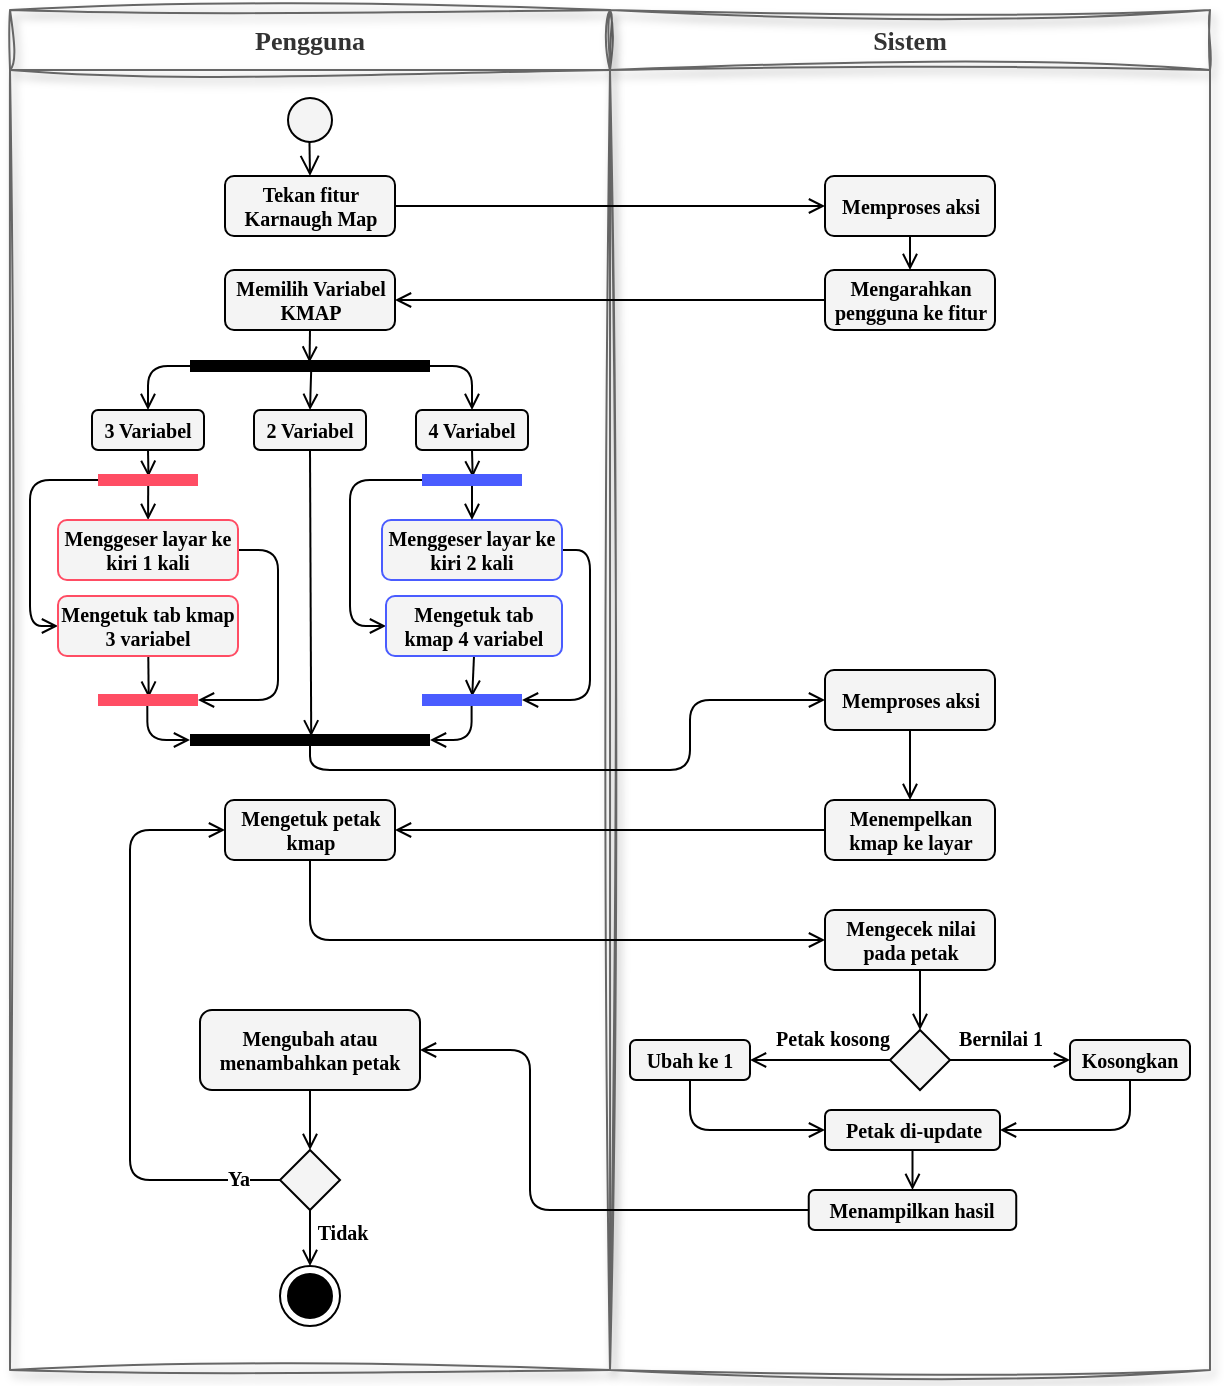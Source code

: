 <mxfile version="21.6.2" type="github">
  <diagram name="Page-1" id="-nZ-POJCJtAreAiVzef5">
    <mxGraphModel dx="934" dy="561" grid="1" gridSize="10" guides="1" tooltips="1" connect="1" arrows="1" fold="1" page="1" pageScale="1" pageWidth="850" pageHeight="1100" math="0" shadow="0">
      <root>
        <mxCell id="0" />
        <mxCell id="1" parent="0" />
        <mxCell id="jRN0X2SPoFClaqLHsVGo-1" value="Pengguna" style="swimlane;whiteSpace=wrap;html=1;fontFamily=Ubuntu;fontSource=https%3A%2F%2Ffonts.googleapis.com%2Fcss%3Ffamily%3DUbuntu;rounded=0;swimlaneFillColor=none;glass=0;shadow=1;fillColor=none;fontColor=#333333;strokeColor=#666666;sketch=1;curveFitting=1;jiggle=2;startSize=30;fontSize=13;" vertex="1" parent="1">
          <mxGeometry x="180" y="120" width="300" height="680" as="geometry" />
        </mxCell>
        <mxCell id="jRN0X2SPoFClaqLHsVGo-2" value="" style="ellipse;html=1;shape=startState;fillColor=#f4f4f4;strokeColor=#000;strokeWidth=1;fillStyle=auto;fontColor=#595959;" vertex="1" parent="jRN0X2SPoFClaqLHsVGo-1">
          <mxGeometry x="135" y="40" width="30" height="30" as="geometry" />
        </mxCell>
        <mxCell id="jRN0X2SPoFClaqLHsVGo-3" value="" style="html=1;verticalAlign=bottom;endArrow=open;endSize=8;strokeColor=#000;rounded=0;strokeWidth=1;fillColor=#eeeeee;exitX=0.491;exitY=0.867;exitDx=0;exitDy=0;exitPerimeter=0;entryX=0.5;entryY=0;entryDx=0;entryDy=0;fontColor=#333333;" edge="1" parent="jRN0X2SPoFClaqLHsVGo-1" source="jRN0X2SPoFClaqLHsVGo-2" target="jRN0X2SPoFClaqLHsVGo-4">
          <mxGeometry relative="1" as="geometry">
            <mxPoint x="100" y="90" as="targetPoint" />
          </mxGeometry>
        </mxCell>
        <mxCell id="jRN0X2SPoFClaqLHsVGo-4" value="Tekan fitur Karnaugh Map" style="rounded=1;whiteSpace=wrap;html=1;fillColor=#f4f4f4;strokeColor=#000;fontFamily=Ubuntu;fontSource=https%3A%2F%2Ffonts.googleapis.com%2Fcss%3Ffamily%3DUbuntu;fontSize=10;fontColor=#000;fontStyle=1" vertex="1" parent="jRN0X2SPoFClaqLHsVGo-1">
          <mxGeometry x="107.5" y="83" width="85" height="30" as="geometry" />
        </mxCell>
        <mxCell id="jRN0X2SPoFClaqLHsVGo-5" style="rounded=0;orthogonalLoop=1;jettySize=auto;html=1;exitX=0.5;exitY=1;exitDx=0;exitDy=0;entryX=0.498;entryY=0.33;entryDx=0;entryDy=0;entryPerimeter=0;endArrow=open;endFill=0;strokeColor=#000;" edge="1" parent="jRN0X2SPoFClaqLHsVGo-1" source="jRN0X2SPoFClaqLHsVGo-6" target="jRN0X2SPoFClaqLHsVGo-10">
          <mxGeometry relative="1" as="geometry">
            <mxPoint x="110" y="180" as="targetPoint" />
          </mxGeometry>
        </mxCell>
        <mxCell id="jRN0X2SPoFClaqLHsVGo-6" value="Memilih Variabel KMAP" style="rounded=1;whiteSpace=wrap;html=1;fillColor=#f4f4f4;strokeColor=#000;fontFamily=Ubuntu;fontSource=https%3A%2F%2Ffonts.googleapis.com%2Fcss%3Ffamily%3DUbuntu;fontSize=10;fontColor=#000;fontStyle=1" vertex="1" parent="jRN0X2SPoFClaqLHsVGo-1">
          <mxGeometry x="107.5" y="130" width="85" height="30" as="geometry" />
        </mxCell>
        <mxCell id="jRN0X2SPoFClaqLHsVGo-7" style="edgeStyle=orthogonalEdgeStyle;rounded=1;orthogonalLoop=1;jettySize=auto;html=1;exitX=0;exitY=0.5;exitDx=0;exitDy=0;exitPerimeter=0;entryX=0.5;entryY=0;entryDx=0;entryDy=0;strokeColor=#000;endArrow=open;endFill=0;" edge="1" parent="jRN0X2SPoFClaqLHsVGo-1" source="jRN0X2SPoFClaqLHsVGo-10" target="jRN0X2SPoFClaqLHsVGo-12">
          <mxGeometry relative="1" as="geometry" />
        </mxCell>
        <mxCell id="jRN0X2SPoFClaqLHsVGo-8" style="edgeStyle=orthogonalEdgeStyle;rounded=1;orthogonalLoop=1;jettySize=auto;html=1;exitX=1;exitY=0.5;exitDx=0;exitDy=0;exitPerimeter=0;entryX=0.5;entryY=0;entryDx=0;entryDy=0;strokeColor=#000;endArrow=open;endFill=0;" edge="1" parent="jRN0X2SPoFClaqLHsVGo-1" source="jRN0X2SPoFClaqLHsVGo-10" target="jRN0X2SPoFClaqLHsVGo-16">
          <mxGeometry relative="1" as="geometry" />
        </mxCell>
        <mxCell id="jRN0X2SPoFClaqLHsVGo-9" style="rounded=0;orthogonalLoop=1;jettySize=auto;html=1;entryX=0.5;entryY=0;entryDx=0;entryDy=0;strokeColor=#000;endArrow=open;endFill=0;exitX=0.505;exitY=0.685;exitDx=0;exitDy=0;exitPerimeter=0;" edge="1" parent="jRN0X2SPoFClaqLHsVGo-1" source="jRN0X2SPoFClaqLHsVGo-10" target="jRN0X2SPoFClaqLHsVGo-14">
          <mxGeometry relative="1" as="geometry" />
        </mxCell>
        <mxCell id="jRN0X2SPoFClaqLHsVGo-10" value="" style="shape=line;html=1;strokeWidth=6;strokeColor=#000;shadow=0;" vertex="1" parent="jRN0X2SPoFClaqLHsVGo-1">
          <mxGeometry x="90" y="173" width="120" height="10" as="geometry" />
        </mxCell>
        <mxCell id="jRN0X2SPoFClaqLHsVGo-11" style="rounded=0;orthogonalLoop=1;jettySize=auto;html=1;exitX=0.5;exitY=1;exitDx=0;exitDy=0;entryX=0.505;entryY=0.343;entryDx=0;entryDy=0;entryPerimeter=0;endArrow=open;endFill=0;strokeColor=#000;" edge="1" parent="jRN0X2SPoFClaqLHsVGo-1" source="jRN0X2SPoFClaqLHsVGo-12" target="jRN0X2SPoFClaqLHsVGo-28">
          <mxGeometry relative="1" as="geometry" />
        </mxCell>
        <mxCell id="jRN0X2SPoFClaqLHsVGo-12" value="3 Variabel" style="rounded=1;whiteSpace=wrap;html=1;fillColor=#f4f4f4;strokeColor=#000;fontFamily=Ubuntu;fontSource=https%3A%2F%2Ffonts.googleapis.com%2Fcss%3Ffamily%3DUbuntu;fontSize=10;fontColor=#000;fontStyle=1" vertex="1" parent="jRN0X2SPoFClaqLHsVGo-1">
          <mxGeometry x="41" y="200" width="56" height="20" as="geometry" />
        </mxCell>
        <mxCell id="jRN0X2SPoFClaqLHsVGo-13" style="rounded=0;orthogonalLoop=1;jettySize=auto;html=1;exitX=0.5;exitY=1;exitDx=0;exitDy=0;entryX=0.505;entryY=0.318;entryDx=0;entryDy=0;entryPerimeter=0;endArrow=open;endFill=0;strokeColor=#000;" edge="1" parent="jRN0X2SPoFClaqLHsVGo-1" source="jRN0X2SPoFClaqLHsVGo-14" target="jRN0X2SPoFClaqLHsVGo-35">
          <mxGeometry relative="1" as="geometry" />
        </mxCell>
        <mxCell id="jRN0X2SPoFClaqLHsVGo-14" value="2 Variabel" style="rounded=1;whiteSpace=wrap;html=1;fillColor=#f4f4f4;strokeColor=#000;fontFamily=Ubuntu;fontSource=https%3A%2F%2Ffonts.googleapis.com%2Fcss%3Ffamily%3DUbuntu;fontSize=10;fontColor=#000;fontStyle=1" vertex="1" parent="jRN0X2SPoFClaqLHsVGo-1">
          <mxGeometry x="122" y="200" width="56" height="20" as="geometry" />
        </mxCell>
        <mxCell id="jRN0X2SPoFClaqLHsVGo-15" style="rounded=0;orthogonalLoop=1;jettySize=auto;html=1;exitX=0.5;exitY=1;exitDx=0;exitDy=0;entryX=0.507;entryY=0.364;entryDx=0;entryDy=0;entryPerimeter=0;strokeColor=#000;endArrow=open;endFill=0;" edge="1" parent="jRN0X2SPoFClaqLHsVGo-1" source="jRN0X2SPoFClaqLHsVGo-16" target="jRN0X2SPoFClaqLHsVGo-21">
          <mxGeometry relative="1" as="geometry" />
        </mxCell>
        <mxCell id="jRN0X2SPoFClaqLHsVGo-16" value="4 Variabel" style="rounded=1;whiteSpace=wrap;html=1;fillColor=#f4f4f4;strokeColor=#000;fontFamily=Ubuntu;fontSource=https%3A%2F%2Ffonts.googleapis.com%2Fcss%3Ffamily%3DUbuntu;fontSize=10;fontColor=#000;fontStyle=1" vertex="1" parent="jRN0X2SPoFClaqLHsVGo-1">
          <mxGeometry x="203" y="200" width="56" height="20" as="geometry" />
        </mxCell>
        <mxCell id="jRN0X2SPoFClaqLHsVGo-17" style="edgeStyle=orthogonalEdgeStyle;rounded=1;orthogonalLoop=1;jettySize=auto;html=1;exitX=1;exitY=0.5;exitDx=0;exitDy=0;entryX=1;entryY=0.5;entryDx=0;entryDy=0;entryPerimeter=0;endArrow=open;endFill=0;strokeColor=#000;" edge="1" parent="jRN0X2SPoFClaqLHsVGo-1" source="jRN0X2SPoFClaqLHsVGo-18" target="jRN0X2SPoFClaqLHsVGo-25">
          <mxGeometry relative="1" as="geometry">
            <Array as="points">
              <mxPoint x="290" y="270" />
              <mxPoint x="290" y="345" />
            </Array>
          </mxGeometry>
        </mxCell>
        <mxCell id="jRN0X2SPoFClaqLHsVGo-18" value="Menggeser layar ke kiri 2 kali" style="rounded=1;whiteSpace=wrap;html=1;fillColor=#f4f4f4;strokeColor=#4A5CFF;fontFamily=Ubuntu;fontSource=https%3A%2F%2Ffonts.googleapis.com%2Fcss%3Ffamily%3DUbuntu;fontSize=10;fontColor=#000;fontStyle=1" vertex="1" parent="jRN0X2SPoFClaqLHsVGo-1">
          <mxGeometry x="186" y="255" width="90" height="30" as="geometry" />
        </mxCell>
        <mxCell id="jRN0X2SPoFClaqLHsVGo-19" style="rounded=0;orthogonalLoop=1;jettySize=auto;html=1;entryX=0.5;entryY=0;entryDx=0;entryDy=0;exitX=0.5;exitY=0.662;exitDx=0;exitDy=0;exitPerimeter=0;strokeColor=#000;endArrow=open;endFill=0;" edge="1" parent="jRN0X2SPoFClaqLHsVGo-1" source="jRN0X2SPoFClaqLHsVGo-21" target="jRN0X2SPoFClaqLHsVGo-18">
          <mxGeometry relative="1" as="geometry" />
        </mxCell>
        <mxCell id="jRN0X2SPoFClaqLHsVGo-20" style="edgeStyle=orthogonalEdgeStyle;rounded=1;orthogonalLoop=1;jettySize=auto;html=1;exitX=0;exitY=0.5;exitDx=0;exitDy=0;exitPerimeter=0;entryX=0;entryY=0.5;entryDx=0;entryDy=0;endArrow=open;endFill=0;strokeColor=#000;" edge="1" parent="jRN0X2SPoFClaqLHsVGo-1" source="jRN0X2SPoFClaqLHsVGo-21" target="jRN0X2SPoFClaqLHsVGo-23">
          <mxGeometry relative="1" as="geometry">
            <Array as="points">
              <mxPoint x="170" y="235" />
              <mxPoint x="170" y="308" />
            </Array>
          </mxGeometry>
        </mxCell>
        <mxCell id="jRN0X2SPoFClaqLHsVGo-21" value="" style="shape=line;html=1;strokeWidth=6;strokeColor=#4A5CFF;" vertex="1" parent="jRN0X2SPoFClaqLHsVGo-1">
          <mxGeometry x="206" y="230" width="50" height="10" as="geometry" />
        </mxCell>
        <mxCell id="jRN0X2SPoFClaqLHsVGo-22" style="rounded=0;orthogonalLoop=1;jettySize=auto;html=1;exitX=0.5;exitY=1;exitDx=0;exitDy=0;entryX=0.502;entryY=0.326;entryDx=0;entryDy=0;entryPerimeter=0;endArrow=open;endFill=0;strokeColor=#000;" edge="1" parent="jRN0X2SPoFClaqLHsVGo-1" source="jRN0X2SPoFClaqLHsVGo-23" target="jRN0X2SPoFClaqLHsVGo-25">
          <mxGeometry relative="1" as="geometry" />
        </mxCell>
        <mxCell id="jRN0X2SPoFClaqLHsVGo-23" value="Mengetuk tab kmap 4 variabel" style="rounded=1;whiteSpace=wrap;html=1;fillColor=#f4f4f4;strokeColor=#4A5CFF;fontFamily=Ubuntu;fontSource=https%3A%2F%2Ffonts.googleapis.com%2Fcss%3Ffamily%3DUbuntu;fontSize=10;fontColor=#000;fontStyle=1" vertex="1" parent="jRN0X2SPoFClaqLHsVGo-1">
          <mxGeometry x="188" y="293" width="88" height="30" as="geometry" />
        </mxCell>
        <mxCell id="jRN0X2SPoFClaqLHsVGo-24" style="edgeStyle=orthogonalEdgeStyle;rounded=1;orthogonalLoop=1;jettySize=auto;html=1;entryX=1;entryY=0.5;entryDx=0;entryDy=0;entryPerimeter=0;exitX=0.496;exitY=0.676;exitDx=0;exitDy=0;exitPerimeter=0;endArrow=open;endFill=0;strokeColor=#000;" edge="1" parent="jRN0X2SPoFClaqLHsVGo-1" source="jRN0X2SPoFClaqLHsVGo-25" target="jRN0X2SPoFClaqLHsVGo-35">
          <mxGeometry relative="1" as="geometry">
            <Array as="points">
              <mxPoint x="231" y="365" />
            </Array>
          </mxGeometry>
        </mxCell>
        <mxCell id="jRN0X2SPoFClaqLHsVGo-25" value="" style="shape=line;html=1;strokeWidth=6;strokeColor=#4A5CFF;" vertex="1" parent="jRN0X2SPoFClaqLHsVGo-1">
          <mxGeometry x="206" y="340" width="50" height="10" as="geometry" />
        </mxCell>
        <mxCell id="jRN0X2SPoFClaqLHsVGo-26" style="rounded=0;orthogonalLoop=1;jettySize=auto;html=1;endArrow=open;endFill=0;exitX=0.502;exitY=0.659;exitDx=0;exitDy=0;exitPerimeter=0;strokeColor=#000;" edge="1" parent="jRN0X2SPoFClaqLHsVGo-1" source="jRN0X2SPoFClaqLHsVGo-28" target="jRN0X2SPoFClaqLHsVGo-30">
          <mxGeometry relative="1" as="geometry" />
        </mxCell>
        <mxCell id="jRN0X2SPoFClaqLHsVGo-27" style="edgeStyle=orthogonalEdgeStyle;rounded=1;orthogonalLoop=1;jettySize=auto;html=1;exitX=0;exitY=0.5;exitDx=0;exitDy=0;exitPerimeter=0;entryX=0;entryY=0.5;entryDx=0;entryDy=0;endArrow=open;endFill=0;strokeColor=#000;" edge="1" parent="jRN0X2SPoFClaqLHsVGo-1" source="jRN0X2SPoFClaqLHsVGo-28" target="jRN0X2SPoFClaqLHsVGo-32">
          <mxGeometry relative="1" as="geometry">
            <Array as="points">
              <mxPoint x="10" y="235" />
              <mxPoint x="10" y="308" />
            </Array>
          </mxGeometry>
        </mxCell>
        <mxCell id="jRN0X2SPoFClaqLHsVGo-28" value="" style="shape=line;html=1;strokeWidth=6;strokeColor=#FF4D64;" vertex="1" parent="jRN0X2SPoFClaqLHsVGo-1">
          <mxGeometry x="44" y="230" width="50" height="10" as="geometry" />
        </mxCell>
        <mxCell id="jRN0X2SPoFClaqLHsVGo-29" style="edgeStyle=orthogonalEdgeStyle;rounded=1;orthogonalLoop=1;jettySize=auto;html=1;exitX=1;exitY=0.5;exitDx=0;exitDy=0;entryX=1;entryY=0.5;entryDx=0;entryDy=0;entryPerimeter=0;endArrow=open;endFill=0;strokeColor=#000;" edge="1" parent="jRN0X2SPoFClaqLHsVGo-1" source="jRN0X2SPoFClaqLHsVGo-30" target="jRN0X2SPoFClaqLHsVGo-34">
          <mxGeometry relative="1" as="geometry" />
        </mxCell>
        <mxCell id="jRN0X2SPoFClaqLHsVGo-30" value="Menggeser layar ke kiri 1 kali" style="rounded=1;whiteSpace=wrap;html=1;fillColor=#f4f4f4;strokeColor=#FF4D64;fontFamily=Ubuntu;fontSource=https%3A%2F%2Ffonts.googleapis.com%2Fcss%3Ffamily%3DUbuntu;fontSize=10;fontColor=#000;fontStyle=1" vertex="1" parent="jRN0X2SPoFClaqLHsVGo-1">
          <mxGeometry x="24" y="255" width="90" height="30" as="geometry" />
        </mxCell>
        <mxCell id="jRN0X2SPoFClaqLHsVGo-31" style="rounded=0;orthogonalLoop=1;jettySize=auto;html=1;entryX=0.507;entryY=0.384;entryDx=0;entryDy=0;entryPerimeter=0;endArrow=open;endFill=0;strokeColor=#000;" edge="1" parent="jRN0X2SPoFClaqLHsVGo-1" source="jRN0X2SPoFClaqLHsVGo-32" target="jRN0X2SPoFClaqLHsVGo-34">
          <mxGeometry relative="1" as="geometry" />
        </mxCell>
        <mxCell id="jRN0X2SPoFClaqLHsVGo-32" value="Mengetuk tab kmap 3 variabel" style="rounded=1;whiteSpace=wrap;html=1;fillColor=#f4f4f4;strokeColor=#FF4D64;fontFamily=Ubuntu;fontSource=https%3A%2F%2Ffonts.googleapis.com%2Fcss%3Ffamily%3DUbuntu;fontSize=10;fontColor=#000;fontStyle=1" vertex="1" parent="jRN0X2SPoFClaqLHsVGo-1">
          <mxGeometry x="24" y="293" width="90" height="30" as="geometry" />
        </mxCell>
        <mxCell id="jRN0X2SPoFClaqLHsVGo-33" style="edgeStyle=orthogonalEdgeStyle;rounded=1;orthogonalLoop=1;jettySize=auto;html=1;entryX=0;entryY=0.5;entryDx=0;entryDy=0;entryPerimeter=0;exitX=0.493;exitY=0.676;exitDx=0;exitDy=0;exitPerimeter=0;endArrow=open;endFill=0;strokeColor=#000;" edge="1" parent="jRN0X2SPoFClaqLHsVGo-1" source="jRN0X2SPoFClaqLHsVGo-34" target="jRN0X2SPoFClaqLHsVGo-35">
          <mxGeometry relative="1" as="geometry">
            <Array as="points">
              <mxPoint x="69" y="365" />
            </Array>
          </mxGeometry>
        </mxCell>
        <mxCell id="jRN0X2SPoFClaqLHsVGo-34" value="" style="shape=line;html=1;strokeWidth=6;strokeColor=#FF4D64;" vertex="1" parent="jRN0X2SPoFClaqLHsVGo-1">
          <mxGeometry x="44" y="340" width="50" height="10" as="geometry" />
        </mxCell>
        <mxCell id="jRN0X2SPoFClaqLHsVGo-35" value="" style="shape=line;html=1;strokeWidth=6;strokeColor=#000;" vertex="1" parent="jRN0X2SPoFClaqLHsVGo-1">
          <mxGeometry x="90" y="360" width="120" height="10" as="geometry" />
        </mxCell>
        <mxCell id="jRN0X2SPoFClaqLHsVGo-36" value="Mengetuk petak kmap" style="rounded=1;whiteSpace=wrap;html=1;fillColor=#f4f4f4;strokeColor=#000;fontFamily=Ubuntu;fontSource=https%3A%2F%2Ffonts.googleapis.com%2Fcss%3Ffamily%3DUbuntu;fontSize=10;fontColor=#000;fontStyle=1" vertex="1" parent="jRN0X2SPoFClaqLHsVGo-1">
          <mxGeometry x="107.5" y="395" width="85" height="30" as="geometry" />
        </mxCell>
        <mxCell id="jRN0X2SPoFClaqLHsVGo-37" style="edgeStyle=orthogonalEdgeStyle;rounded=0;orthogonalLoop=1;jettySize=auto;html=1;exitX=0.5;exitY=1;exitDx=0;exitDy=0;entryX=0.5;entryY=0;entryDx=0;entryDy=0;endArrow=open;endFill=0;strokeColor=#000;" edge="1" parent="jRN0X2SPoFClaqLHsVGo-1" source="jRN0X2SPoFClaqLHsVGo-38" target="jRN0X2SPoFClaqLHsVGo-41">
          <mxGeometry relative="1" as="geometry" />
        </mxCell>
        <mxCell id="jRN0X2SPoFClaqLHsVGo-38" value="Mengubah atau menambahkan petak" style="rounded=1;whiteSpace=wrap;html=1;fillColor=#f4f4f4;strokeColor=#000;fontFamily=Ubuntu;fontSource=https%3A%2F%2Ffonts.googleapis.com%2Fcss%3Ffamily%3DUbuntu;fontSize=10;fontColor=#000;fontStyle=1" vertex="1" parent="jRN0X2SPoFClaqLHsVGo-1">
          <mxGeometry x="95" y="500" width="110" height="40" as="geometry" />
        </mxCell>
        <mxCell id="jRN0X2SPoFClaqLHsVGo-39" style="edgeStyle=orthogonalEdgeStyle;rounded=1;orthogonalLoop=1;jettySize=auto;html=1;exitX=0;exitY=0.5;exitDx=0;exitDy=0;entryX=0;entryY=0.5;entryDx=0;entryDy=0;endArrow=open;endFill=0;strokeColor=#000;" edge="1" parent="jRN0X2SPoFClaqLHsVGo-1" source="jRN0X2SPoFClaqLHsVGo-41" target="jRN0X2SPoFClaqLHsVGo-36">
          <mxGeometry relative="1" as="geometry">
            <Array as="points">
              <mxPoint x="60" y="585" />
              <mxPoint x="60" y="410" />
            </Array>
          </mxGeometry>
        </mxCell>
        <mxCell id="jRN0X2SPoFClaqLHsVGo-40" value="Ya" style="edgeLabel;html=1;align=center;verticalAlign=middle;resizable=0;points=[];spacingBottom=2;fontSize=10;fontFamily=Ubuntu;fontSource=https%3A%2F%2Ffonts.googleapis.com%2Fcss%3Ffamily%3DUbuntu;fontStyle=1" vertex="1" connectable="0" parent="jRN0X2SPoFClaqLHsVGo-39">
          <mxGeometry x="-0.812" y="-3" relative="1" as="geometry">
            <mxPoint x="7" y="3" as="offset" />
          </mxGeometry>
        </mxCell>
        <mxCell id="jRN0X2SPoFClaqLHsVGo-41" value="" style="rhombus;whiteSpace=wrap;html=1;fontSize=10;fontFamily=Ubuntu;fillColor=#f4f4f4;strokeColor=#000;fontColor=#333333;rounded=0;fontSource=https%3A%2F%2Ffonts.googleapis.com%2Fcss%3Ffamily%3DUbuntu;" vertex="1" parent="jRN0X2SPoFClaqLHsVGo-1">
          <mxGeometry x="135" y="570" width="30" height="30" as="geometry" />
        </mxCell>
        <mxCell id="jRN0X2SPoFClaqLHsVGo-63" value="" style="ellipse;html=1;shape=endState;fillColor=#000;strokeColor=#000;strokeWidth=1;" vertex="1" parent="jRN0X2SPoFClaqLHsVGo-1">
          <mxGeometry x="135" y="628" width="30" height="30" as="geometry" />
        </mxCell>
        <mxCell id="jRN0X2SPoFClaqLHsVGo-69" style="rounded=1;orthogonalLoop=1;jettySize=auto;html=1;entryX=0.5;entryY=0;entryDx=0;entryDy=0;exitX=0.5;exitY=1;exitDx=0;exitDy=0;endArrow=open;endFill=0;strokeColor=#000;" edge="1" parent="jRN0X2SPoFClaqLHsVGo-1" source="jRN0X2SPoFClaqLHsVGo-41" target="jRN0X2SPoFClaqLHsVGo-63">
          <mxGeometry relative="1" as="geometry" />
        </mxCell>
        <mxCell id="jRN0X2SPoFClaqLHsVGo-70" value="Tidak" style="edgeLabel;html=1;align=center;verticalAlign=middle;resizable=0;points=[];fontSize=10;fontFamily=Ubuntu;fontSource=https%3A%2F%2Ffonts.googleapis.com%2Fcss%3Ffamily%3DUbuntu;spacingBottom=2;fontStyle=1;spacingTop=6;spacingLeft=2;" vertex="1" connectable="0" parent="jRN0X2SPoFClaqLHsVGo-69">
          <mxGeometry x="-0.572" y="2" relative="1" as="geometry">
            <mxPoint x="13" y="3" as="offset" />
          </mxGeometry>
        </mxCell>
        <mxCell id="jRN0X2SPoFClaqLHsVGo-42" value="Sistem" style="swimlane;whiteSpace=wrap;html=1;fontFamily=Ubuntu;fontSource=https%3A%2F%2Ffonts.googleapis.com%2Fcss%3Ffamily%3DUbuntu;rounded=0;swimlaneFillColor=none;glass=0;shadow=1;fillColor=none;fontColor=#333333;strokeColor=#666666;sketch=1;curveFitting=1;jiggle=2;startSize=30;fontSize=13;" vertex="1" parent="1">
          <mxGeometry x="480" y="120" width="300" height="680" as="geometry" />
        </mxCell>
        <mxCell id="jRN0X2SPoFClaqLHsVGo-43" value="" style="rounded=0;orthogonalLoop=1;jettySize=auto;html=1;endArrow=open;endFill=0;strokeColor=#000;" edge="1" parent="jRN0X2SPoFClaqLHsVGo-42" source="jRN0X2SPoFClaqLHsVGo-44" target="jRN0X2SPoFClaqLHsVGo-45">
          <mxGeometry relative="1" as="geometry" />
        </mxCell>
        <mxCell id="jRN0X2SPoFClaqLHsVGo-44" value="Memproses aksi" style="rounded=1;whiteSpace=wrap;html=1;fillColor=#f4f4f4;strokeColor=#000;fontFamily=Ubuntu;fontSource=https%3A%2F%2Ffonts.googleapis.com%2Fcss%3Ffamily%3DUbuntu;fontSize=10;fontColor=#000;fontStyle=1" vertex="1" parent="jRN0X2SPoFClaqLHsVGo-42">
          <mxGeometry x="107.5" y="83" width="85" height="30" as="geometry" />
        </mxCell>
        <mxCell id="jRN0X2SPoFClaqLHsVGo-45" value="Mengarahkan pengguna ke fitur" style="rounded=1;whiteSpace=wrap;html=1;fillColor=#f4f4f4;strokeColor=#000;fontFamily=Ubuntu;fontSource=https%3A%2F%2Ffonts.googleapis.com%2Fcss%3Ffamily%3DUbuntu;fontSize=10;fontColor=#000;fontStyle=1" vertex="1" parent="jRN0X2SPoFClaqLHsVGo-42">
          <mxGeometry x="107.5" y="130" width="85" height="30" as="geometry" />
        </mxCell>
        <mxCell id="jRN0X2SPoFClaqLHsVGo-46" value="" style="edgeStyle=orthogonalEdgeStyle;rounded=0;orthogonalLoop=1;jettySize=auto;html=1;endArrow=open;endFill=0;strokeColor=#000;" edge="1" parent="jRN0X2SPoFClaqLHsVGo-42" source="jRN0X2SPoFClaqLHsVGo-47" target="jRN0X2SPoFClaqLHsVGo-48">
          <mxGeometry relative="1" as="geometry" />
        </mxCell>
        <mxCell id="jRN0X2SPoFClaqLHsVGo-47" value="Memproses aksi" style="rounded=1;whiteSpace=wrap;html=1;fillColor=#f4f4f4;strokeColor=#000;fontFamily=Ubuntu;fontSource=https%3A%2F%2Ffonts.googleapis.com%2Fcss%3Ffamily%3DUbuntu;fontSize=10;fontColor=#000;fontStyle=1" vertex="1" parent="jRN0X2SPoFClaqLHsVGo-42">
          <mxGeometry x="107.5" y="330" width="85" height="30" as="geometry" />
        </mxCell>
        <mxCell id="jRN0X2SPoFClaqLHsVGo-48" value="Menempelkan kmap ke layar" style="rounded=1;whiteSpace=wrap;html=1;fillColor=#f4f4f4;strokeColor=#000;fontFamily=Ubuntu;fontSource=https%3A%2F%2Ffonts.googleapis.com%2Fcss%3Ffamily%3DUbuntu;fontSize=10;fontColor=#000;fontStyle=1" vertex="1" parent="jRN0X2SPoFClaqLHsVGo-42">
          <mxGeometry x="107.5" y="395" width="85" height="30" as="geometry" />
        </mxCell>
        <mxCell id="jRN0X2SPoFClaqLHsVGo-49" style="edgeStyle=orthogonalEdgeStyle;rounded=0;orthogonalLoop=1;jettySize=auto;html=1;exitX=0.5;exitY=1;exitDx=0;exitDy=0;entryX=0.5;entryY=0;entryDx=0;entryDy=0;endArrow=open;endFill=0;strokeColor=#000;" edge="1" parent="jRN0X2SPoFClaqLHsVGo-42" source="jRN0X2SPoFClaqLHsVGo-50" target="jRN0X2SPoFClaqLHsVGo-55">
          <mxGeometry relative="1" as="geometry" />
        </mxCell>
        <mxCell id="jRN0X2SPoFClaqLHsVGo-50" value="Mengecek nilai pada petak" style="rounded=1;whiteSpace=wrap;html=1;fillColor=#f4f4f4;strokeColor=#000;fontFamily=Ubuntu;fontSource=https%3A%2F%2Ffonts.googleapis.com%2Fcss%3Ffamily%3DUbuntu;fontSize=10;fontColor=#000;fontStyle=1" vertex="1" parent="jRN0X2SPoFClaqLHsVGo-42">
          <mxGeometry x="107.5" y="450" width="85" height="30" as="geometry" />
        </mxCell>
        <mxCell id="jRN0X2SPoFClaqLHsVGo-51" style="rounded=0;orthogonalLoop=1;jettySize=auto;html=1;exitX=0;exitY=0.5;exitDx=0;exitDy=0;entryX=1;entryY=0.5;entryDx=0;entryDy=0;endArrow=open;endFill=0;strokeColor=#000;" edge="1" parent="jRN0X2SPoFClaqLHsVGo-42" source="jRN0X2SPoFClaqLHsVGo-55" target="jRN0X2SPoFClaqLHsVGo-57">
          <mxGeometry relative="1" as="geometry" />
        </mxCell>
        <mxCell id="jRN0X2SPoFClaqLHsVGo-52" value="Petak kosong" style="edgeLabel;html=1;align=center;verticalAlign=middle;resizable=0;points=[];fontSize=10;fontFamily=Ubuntu;fontSource=https%3A%2F%2Ffonts.googleapis.com%2Fcss%3Ffamily%3DUbuntu;fontStyle=1;spacingLeft=-3;spacingTop=-3;" vertex="1" connectable="0" parent="jRN0X2SPoFClaqLHsVGo-51">
          <mxGeometry x="0.027" y="2" relative="1" as="geometry">
            <mxPoint x="8" y="-12" as="offset" />
          </mxGeometry>
        </mxCell>
        <mxCell id="jRN0X2SPoFClaqLHsVGo-53" style="rounded=0;orthogonalLoop=1;jettySize=auto;html=1;exitX=1;exitY=0.5;exitDx=0;exitDy=0;entryX=0;entryY=0.5;entryDx=0;entryDy=0;endArrow=open;endFill=0;strokeWidth=1;fontSize=9;fontFamily=Ubuntu;fontSource=https%3A%2F%2Ffonts.googleapis.com%2Fcss%3Ffamily%3DUbuntu;strokeColor=#000;" edge="1" parent="jRN0X2SPoFClaqLHsVGo-42" source="jRN0X2SPoFClaqLHsVGo-55" target="jRN0X2SPoFClaqLHsVGo-59">
          <mxGeometry relative="1" as="geometry" />
        </mxCell>
        <mxCell id="jRN0X2SPoFClaqLHsVGo-54" value="Bernilai 1" style="edgeLabel;html=1;align=center;verticalAlign=middle;resizable=0;points=[];fontSize=10;fontFamily=Ubuntu;fontSource=https%3A%2F%2Ffonts.googleapis.com%2Fcss%3Ffamily%3DUbuntu;spacingTop=-3;fontStyle=1;spacingLeft=4;" vertex="1" connectable="0" parent="jRN0X2SPoFClaqLHsVGo-53">
          <mxGeometry x="-0.301" y="2" relative="1" as="geometry">
            <mxPoint x="2" y="-8" as="offset" />
          </mxGeometry>
        </mxCell>
        <mxCell id="jRN0X2SPoFClaqLHsVGo-55" value="" style="rhombus;whiteSpace=wrap;html=1;fontSize=10;fontFamily=Ubuntu;fillColor=#f4f4f4;strokeColor=#000;fontColor=#333333;rounded=0;fontSource=https%3A%2F%2Ffonts.googleapis.com%2Fcss%3Ffamily%3DUbuntu;" vertex="1" parent="jRN0X2SPoFClaqLHsVGo-42">
          <mxGeometry x="140" y="510" width="30" height="30" as="geometry" />
        </mxCell>
        <mxCell id="jRN0X2SPoFClaqLHsVGo-56" style="edgeStyle=orthogonalEdgeStyle;rounded=1;orthogonalLoop=1;jettySize=auto;html=1;exitX=0.5;exitY=1;exitDx=0;exitDy=0;entryX=0;entryY=0.5;entryDx=0;entryDy=0;endArrow=open;endFill=0;strokeColor=#000;" edge="1" parent="jRN0X2SPoFClaqLHsVGo-42" source="jRN0X2SPoFClaqLHsVGo-57" target="jRN0X2SPoFClaqLHsVGo-61">
          <mxGeometry relative="1" as="geometry" />
        </mxCell>
        <mxCell id="jRN0X2SPoFClaqLHsVGo-57" value="Ubah ke 1" style="rounded=1;whiteSpace=wrap;html=1;fillColor=#f4f4f4;strokeColor=#000;fontFamily=Ubuntu;fontSource=https%3A%2F%2Ffonts.googleapis.com%2Fcss%3Ffamily%3DUbuntu;fontSize=10;fontColor=#000;fontStyle=1" vertex="1" parent="jRN0X2SPoFClaqLHsVGo-42">
          <mxGeometry x="10" y="515" width="60" height="20" as="geometry" />
        </mxCell>
        <mxCell id="jRN0X2SPoFClaqLHsVGo-58" style="edgeStyle=orthogonalEdgeStyle;rounded=1;orthogonalLoop=1;jettySize=auto;html=1;exitX=0.5;exitY=1;exitDx=0;exitDy=0;entryX=1;entryY=0.5;entryDx=0;entryDy=0;endArrow=open;endFill=0;strokeColor=#000;" edge="1" parent="jRN0X2SPoFClaqLHsVGo-42" source="jRN0X2SPoFClaqLHsVGo-59" target="jRN0X2SPoFClaqLHsVGo-61">
          <mxGeometry relative="1" as="geometry" />
        </mxCell>
        <mxCell id="jRN0X2SPoFClaqLHsVGo-59" value="Kosongkan" style="rounded=1;whiteSpace=wrap;html=1;fillColor=#f4f4f4;strokeColor=#000;fontFamily=Ubuntu;fontSource=https%3A%2F%2Ffonts.googleapis.com%2Fcss%3Ffamily%3DUbuntu;fontSize=10;fontColor=#000;fontStyle=1" vertex="1" parent="jRN0X2SPoFClaqLHsVGo-42">
          <mxGeometry x="230" y="515" width="60" height="20" as="geometry" />
        </mxCell>
        <mxCell id="jRN0X2SPoFClaqLHsVGo-60" style="rounded=0;orthogonalLoop=1;jettySize=auto;html=1;exitX=0.5;exitY=1;exitDx=0;exitDy=0;entryX=0.5;entryY=0;entryDx=0;entryDy=0;endArrow=open;endFill=0;strokeColor=#000;" edge="1" parent="jRN0X2SPoFClaqLHsVGo-42" source="jRN0X2SPoFClaqLHsVGo-61" target="jRN0X2SPoFClaqLHsVGo-62">
          <mxGeometry relative="1" as="geometry" />
        </mxCell>
        <mxCell id="jRN0X2SPoFClaqLHsVGo-61" value="Petak di-update" style="rounded=1;whiteSpace=wrap;html=1;fillColor=#f4f4f4;strokeColor=#000;fontFamily=Ubuntu;fontSource=https%3A%2F%2Ffonts.googleapis.com%2Fcss%3Ffamily%3DUbuntu;fontSize=10;fontColor=#000;fontStyle=1" vertex="1" parent="jRN0X2SPoFClaqLHsVGo-42">
          <mxGeometry x="107.5" y="550" width="87.5" height="20" as="geometry" />
        </mxCell>
        <mxCell id="jRN0X2SPoFClaqLHsVGo-62" value="Menampilkan hasil" style="rounded=1;whiteSpace=wrap;html=1;fillColor=#f4f4f4;strokeColor=#000;fontFamily=Ubuntu;fontSource=https%3A%2F%2Ffonts.googleapis.com%2Fcss%3Ffamily%3DUbuntu;fontSize=10;fontColor=#000;fontStyle=1" vertex="1" parent="jRN0X2SPoFClaqLHsVGo-42">
          <mxGeometry x="99.37" y="590" width="103.75" height="20" as="geometry" />
        </mxCell>
        <mxCell id="jRN0X2SPoFClaqLHsVGo-64" style="rounded=0;orthogonalLoop=1;jettySize=auto;html=1;entryX=0;entryY=0.5;entryDx=0;entryDy=0;endArrow=open;endFill=0;strokeColor=#000;" edge="1" parent="1" source="jRN0X2SPoFClaqLHsVGo-4" target="jRN0X2SPoFClaqLHsVGo-44">
          <mxGeometry relative="1" as="geometry" />
        </mxCell>
        <mxCell id="jRN0X2SPoFClaqLHsVGo-65" style="rounded=0;orthogonalLoop=1;jettySize=auto;html=1;entryX=1;entryY=0.5;entryDx=0;entryDy=0;strokeColor=#000;endArrow=open;endFill=0;" edge="1" parent="1" source="jRN0X2SPoFClaqLHsVGo-45" target="jRN0X2SPoFClaqLHsVGo-6">
          <mxGeometry relative="1" as="geometry" />
        </mxCell>
        <mxCell id="jRN0X2SPoFClaqLHsVGo-66" style="edgeStyle=orthogonalEdgeStyle;rounded=1;orthogonalLoop=1;jettySize=auto;html=1;entryX=0;entryY=0.5;entryDx=0;entryDy=0;endArrow=open;endFill=0;exitX=0.5;exitY=0.617;exitDx=0;exitDy=0;exitPerimeter=0;spacingBottom=0;spacingLeft=0;strokeColor=#000;" edge="1" parent="1" source="jRN0X2SPoFClaqLHsVGo-35" target="jRN0X2SPoFClaqLHsVGo-47">
          <mxGeometry relative="1" as="geometry">
            <Array as="points">
              <mxPoint x="330" y="500" />
              <mxPoint x="520" y="500" />
              <mxPoint x="520" y="465" />
            </Array>
          </mxGeometry>
        </mxCell>
        <mxCell id="jRN0X2SPoFClaqLHsVGo-67" style="edgeStyle=orthogonalEdgeStyle;rounded=0;orthogonalLoop=1;jettySize=auto;html=1;entryX=1;entryY=0.5;entryDx=0;entryDy=0;endArrow=open;endFill=0;strokeColor=#000;" edge="1" parent="1" source="jRN0X2SPoFClaqLHsVGo-48" target="jRN0X2SPoFClaqLHsVGo-36">
          <mxGeometry relative="1" as="geometry" />
        </mxCell>
        <mxCell id="jRN0X2SPoFClaqLHsVGo-68" style="edgeStyle=orthogonalEdgeStyle;rounded=1;orthogonalLoop=1;jettySize=auto;html=1;exitX=0.5;exitY=1;exitDx=0;exitDy=0;entryX=0;entryY=0.5;entryDx=0;entryDy=0;endArrow=open;endFill=0;strokeColor=#000;" edge="1" parent="1" source="jRN0X2SPoFClaqLHsVGo-36" target="jRN0X2SPoFClaqLHsVGo-50">
          <mxGeometry relative="1" as="geometry" />
        </mxCell>
        <mxCell id="jRN0X2SPoFClaqLHsVGo-71" style="edgeStyle=orthogonalEdgeStyle;rounded=1;orthogonalLoop=1;jettySize=auto;html=1;exitX=0;exitY=0.5;exitDx=0;exitDy=0;entryX=1;entryY=0.5;entryDx=0;entryDy=0;endArrow=open;endFill=0;strokeColor=#000;" edge="1" parent="1" source="jRN0X2SPoFClaqLHsVGo-62" target="jRN0X2SPoFClaqLHsVGo-38">
          <mxGeometry relative="1" as="geometry">
            <Array as="points">
              <mxPoint x="440" y="720" />
              <mxPoint x="440" y="640" />
            </Array>
          </mxGeometry>
        </mxCell>
      </root>
    </mxGraphModel>
  </diagram>
</mxfile>
